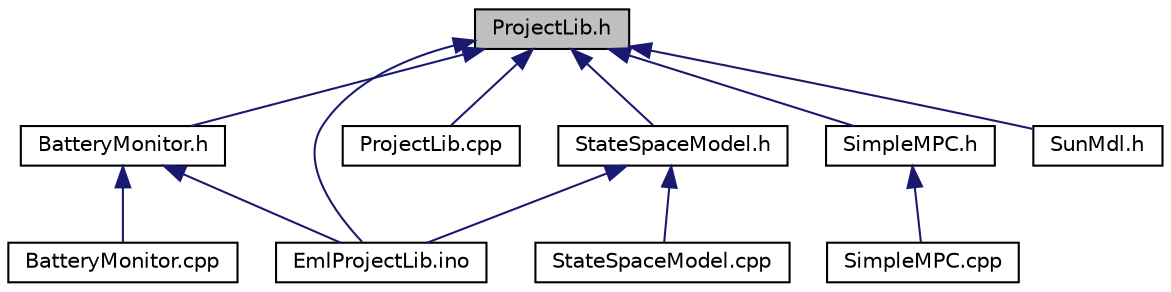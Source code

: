 digraph "ProjectLib.h"
{
 // LATEX_PDF_SIZE
  edge [fontname="Helvetica",fontsize="10",labelfontname="Helvetica",labelfontsize="10"];
  node [fontname="Helvetica",fontsize="10",shape=record];
  Node1 [label="ProjectLib.h",height=0.2,width=0.4,color="black", fillcolor="grey75", style="filled", fontcolor="black",tooltip=" "];
  Node1 -> Node2 [dir="back",color="midnightblue",fontsize="10",style="solid",fontname="Helvetica"];
  Node2 [label="BatteryMonitor.h",height=0.2,width=0.4,color="black", fillcolor="white", style="filled",URL="$_battery_monitor_8h.html",tooltip=" "];
  Node2 -> Node3 [dir="back",color="midnightblue",fontsize="10",style="solid",fontname="Helvetica"];
  Node3 [label="BatteryMonitor.cpp",height=0.2,width=0.4,color="black", fillcolor="white", style="filled",URL="$_battery_monitor_8cpp.html",tooltip=" "];
  Node2 -> Node4 [dir="back",color="midnightblue",fontsize="10",style="solid",fontname="Helvetica"];
  Node4 [label="EmlProjectLib.ino",height=0.2,width=0.4,color="black", fillcolor="white", style="filled",URL="$_eml_project_lib_8ino.html",tooltip=" "];
  Node1 -> Node4 [dir="back",color="midnightblue",fontsize="10",style="solid",fontname="Helvetica"];
  Node1 -> Node5 [dir="back",color="midnightblue",fontsize="10",style="solid",fontname="Helvetica"];
  Node5 [label="ProjectLib.cpp",height=0.2,width=0.4,color="black", fillcolor="white", style="filled",URL="$_project_lib_8cpp.html",tooltip=" "];
  Node1 -> Node6 [dir="back",color="midnightblue",fontsize="10",style="solid",fontname="Helvetica"];
  Node6 [label="SimpleMPC.h",height=0.2,width=0.4,color="black", fillcolor="white", style="filled",URL="$_simple_m_p_c_8h.html",tooltip=" "];
  Node6 -> Node7 [dir="back",color="midnightblue",fontsize="10",style="solid",fontname="Helvetica"];
  Node7 [label="SimpleMPC.cpp",height=0.2,width=0.4,color="black", fillcolor="white", style="filled",URL="$_simple_m_p_c_8cpp.html",tooltip=" "];
  Node1 -> Node8 [dir="back",color="midnightblue",fontsize="10",style="solid",fontname="Helvetica"];
  Node8 [label="StateSpaceModel.h",height=0.2,width=0.4,color="black", fillcolor="white", style="filled",URL="$_state_space_model_8h.html",tooltip=" "];
  Node8 -> Node4 [dir="back",color="midnightblue",fontsize="10",style="solid",fontname="Helvetica"];
  Node8 -> Node9 [dir="back",color="midnightblue",fontsize="10",style="solid",fontname="Helvetica"];
  Node9 [label="StateSpaceModel.cpp",height=0.2,width=0.4,color="black", fillcolor="white", style="filled",URL="$_state_space_model_8cpp.html",tooltip=" "];
  Node1 -> Node10 [dir="back",color="midnightblue",fontsize="10",style="solid",fontname="Helvetica"];
  Node10 [label="SunMdl.h",height=0.2,width=0.4,color="black", fillcolor="white", style="filled",URL="$_sun_mdl_8h.html",tooltip=" "];
}
